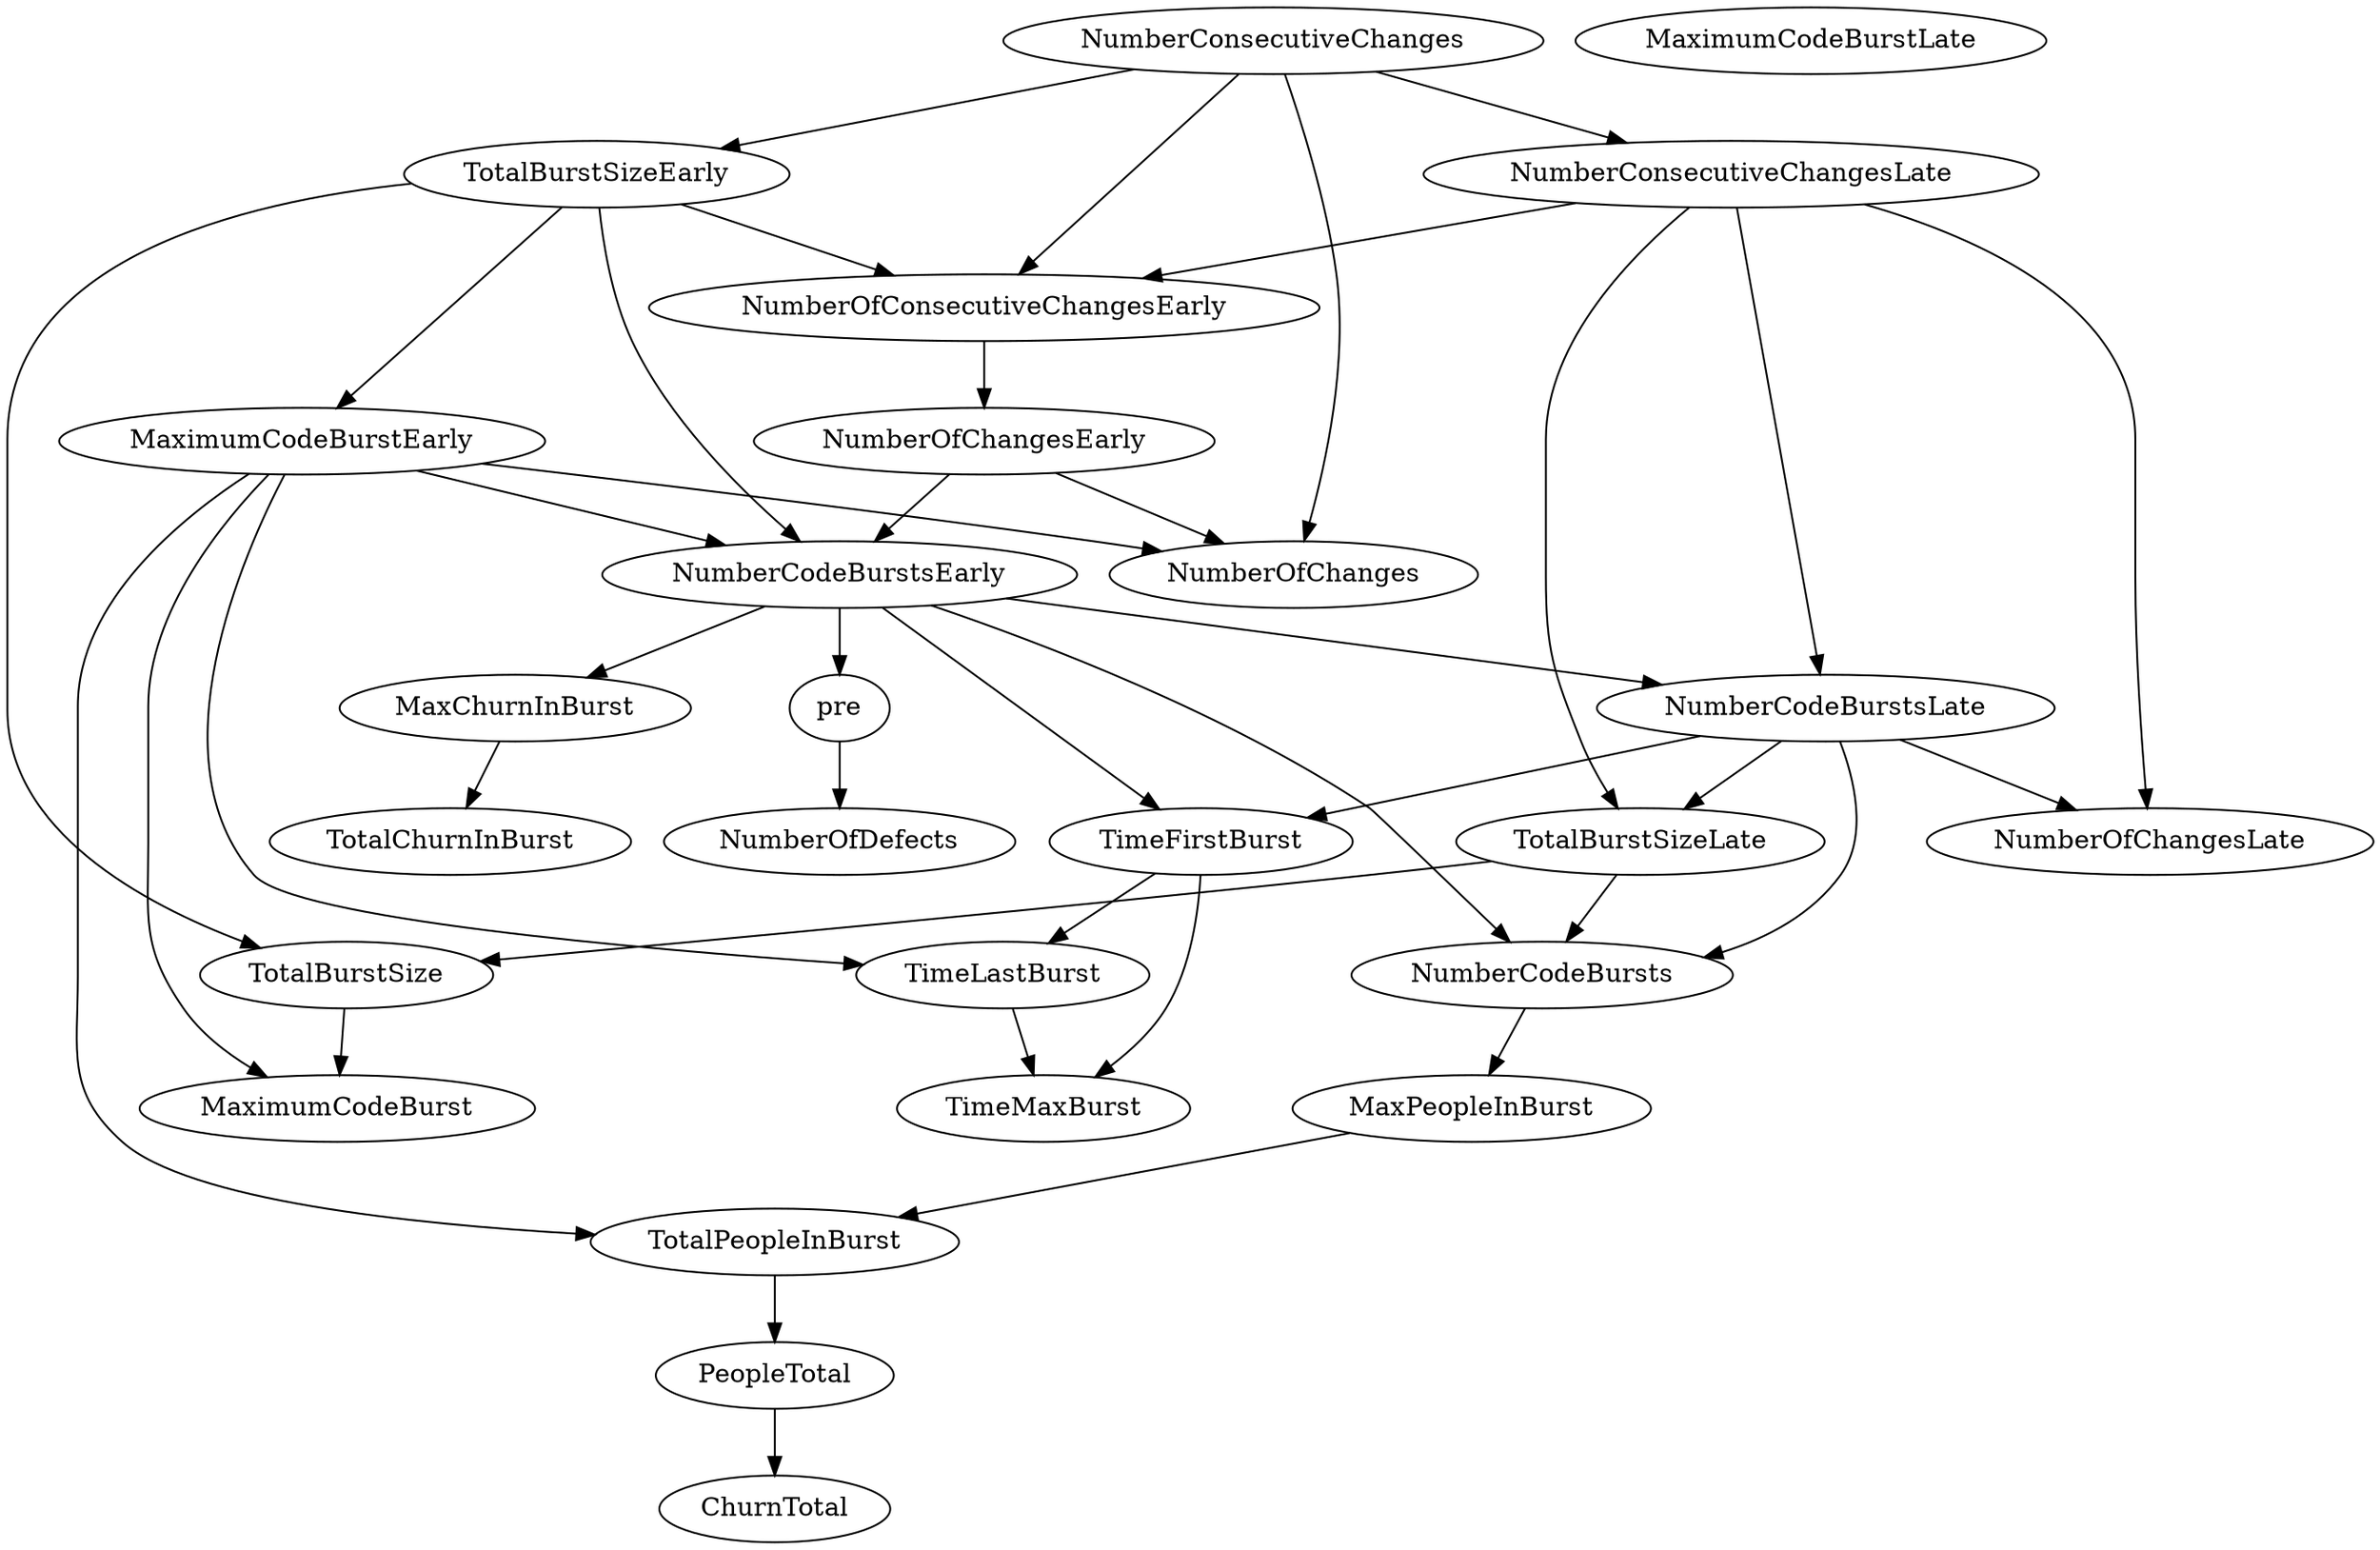 digraph {
   TotalPeopleInBurst;
   MaximumCodeBurstLate;
   NumberOfChanges;
   MaxPeopleInBurst;
   TotalBurstSizeLate;
   NumberCodeBurstsLate;
   NumberOfChangesLate;
   NumberOfChangesEarly;
   MaxChurnInBurst;
   MaximumCodeBurstEarly;
   NumberCodeBurstsEarly;
   TimeFirstBurst;
   TotalChurnInBurst;
   ChurnTotal;
   MaximumCodeBurst;
   NumberOfConsecutiveChangesEarly;
   NumberConsecutiveChangesLate;
   TotalBurstSizeEarly;
   TotalBurstSize;
   TimeMaxBurst;
   NumberConsecutiveChanges;
   TimeLastBurst;
   NumberCodeBursts;
   PeopleTotal;
   pre;
   NumberOfDefects;
   TotalPeopleInBurst -> PeopleTotal;
   MaxPeopleInBurst -> TotalPeopleInBurst;
   TotalBurstSizeLate -> TotalBurstSize;
   TotalBurstSizeLate -> NumberCodeBursts;
   NumberCodeBurstsLate -> TotalBurstSizeLate;
   NumberCodeBurstsLate -> NumberOfChangesLate;
   NumberCodeBurstsLate -> TimeFirstBurst;
   NumberCodeBurstsLate -> NumberCodeBursts;
   NumberOfChangesEarly -> NumberOfChanges;
   NumberOfChangesEarly -> NumberCodeBurstsEarly;
   MaxChurnInBurst -> TotalChurnInBurst;
   MaximumCodeBurstEarly -> TotalPeopleInBurst;
   MaximumCodeBurstEarly -> NumberOfChanges;
   MaximumCodeBurstEarly -> NumberCodeBurstsEarly;
   MaximumCodeBurstEarly -> MaximumCodeBurst;
   MaximumCodeBurstEarly -> TimeLastBurst;
   NumberCodeBurstsEarly -> NumberCodeBurstsLate;
   NumberCodeBurstsEarly -> MaxChurnInBurst;
   NumberCodeBurstsEarly -> TimeFirstBurst;
   NumberCodeBurstsEarly -> NumberCodeBursts;
   NumberCodeBurstsEarly -> pre;
   TimeFirstBurst -> TimeMaxBurst;
   TimeFirstBurst -> TimeLastBurst;
   NumberOfConsecutiveChangesEarly -> NumberOfChangesEarly;
   NumberConsecutiveChangesLate -> TotalBurstSizeLate;
   NumberConsecutiveChangesLate -> NumberCodeBurstsLate;
   NumberConsecutiveChangesLate -> NumberOfChangesLate;
   NumberConsecutiveChangesLate -> NumberOfConsecutiveChangesEarly;
   TotalBurstSizeEarly -> MaximumCodeBurstEarly;
   TotalBurstSizeEarly -> NumberCodeBurstsEarly;
   TotalBurstSizeEarly -> NumberOfConsecutiveChangesEarly;
   TotalBurstSizeEarly -> TotalBurstSize;
   TotalBurstSize -> MaximumCodeBurst;
   NumberConsecutiveChanges -> NumberOfChanges;
   NumberConsecutiveChanges -> NumberOfConsecutiveChangesEarly;
   NumberConsecutiveChanges -> NumberConsecutiveChangesLate;
   NumberConsecutiveChanges -> TotalBurstSizeEarly;
   TimeLastBurst -> TimeMaxBurst;
   NumberCodeBursts -> MaxPeopleInBurst;
   PeopleTotal -> ChurnTotal;
   pre -> NumberOfDefects;
}
